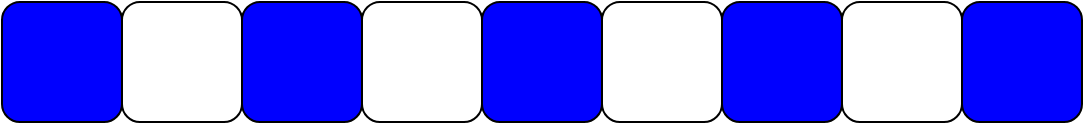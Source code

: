 <mxfile version="28.2.4">
  <diagram name="Page-1" id="suuexSSgnGuTv5H7utfE">
    <mxGraphModel dx="2480" dy="1221" grid="0" gridSize="10" guides="1" tooltips="1" connect="1" arrows="1" fold="1" page="0" pageScale="1" pageWidth="850" pageHeight="1100" math="0" shadow="0">
      <root>
        <mxCell id="0" />
        <mxCell id="1" parent="0" />
        <mxCell id="4FWR1JV6iRT2rkFkOXpq-4" value="" style="rounded=1;whiteSpace=wrap;html=1;fillColor=light-dark(#0000FF,#0000FF);fontColor=#ffffff;strokeColor=light-dark(#000000,#000000);" parent="1" vertex="1">
          <mxGeometry x="-850" y="-45" width="60" height="60" as="geometry" />
        </mxCell>
        <mxCell id="4FWR1JV6iRT2rkFkOXpq-5" value="" style="rounded=1;whiteSpace=wrap;html=1;strokeColor=light-dark(#000000,#000000);" parent="1" vertex="1">
          <mxGeometry x="-790" y="-45" width="60" height="60" as="geometry" />
        </mxCell>
        <mxCell id="4FWR1JV6iRT2rkFkOXpq-6" value="" style="rounded=1;whiteSpace=wrap;html=1;fillColor=light-dark(#0000FF,#0000FF);fontColor=#ffffff;strokeColor=light-dark(#000000,#000000);" parent="1" vertex="1">
          <mxGeometry x="-730" y="-45" width="60" height="60" as="geometry" />
        </mxCell>
        <mxCell id="4FWR1JV6iRT2rkFkOXpq-7" value="" style="rounded=1;whiteSpace=wrap;html=1;strokeColor=light-dark(#000000,#000000);" parent="1" vertex="1">
          <mxGeometry x="-670" y="-45" width="60" height="60" as="geometry" />
        </mxCell>
        <mxCell id="4FWR1JV6iRT2rkFkOXpq-8" value="" style="rounded=1;whiteSpace=wrap;html=1;fillColor=light-dark(#0000FF,#0000FF);fontColor=#ffffff;strokeColor=light-dark(#000000,#000000);" parent="1" vertex="1">
          <mxGeometry x="-610" y="-45" width="60" height="60" as="geometry" />
        </mxCell>
        <mxCell id="4FWR1JV6iRT2rkFkOXpq-9" value="" style="rounded=1;whiteSpace=wrap;html=1;strokeColor=light-dark(#000000,#000000);" parent="1" vertex="1">
          <mxGeometry x="-550" y="-45" width="60" height="60" as="geometry" />
        </mxCell>
        <mxCell id="4FWR1JV6iRT2rkFkOXpq-10" value="" style="rounded=1;whiteSpace=wrap;html=1;fillColor=light-dark(#0000FF,#0000FF);fontColor=#ffffff;strokeColor=light-dark(#000000,#000000);" parent="1" vertex="1">
          <mxGeometry x="-490" y="-45" width="60" height="60" as="geometry" />
        </mxCell>
        <mxCell id="4FWR1JV6iRT2rkFkOXpq-11" value="" style="rounded=1;whiteSpace=wrap;html=1;strokeColor=light-dark(#000000,#000000);" parent="1" vertex="1">
          <mxGeometry x="-430" y="-45" width="60" height="60" as="geometry" />
        </mxCell>
        <mxCell id="Nse0Ydo2CZ2FW5N-C37P-1" value="" style="rounded=1;whiteSpace=wrap;html=1;fillColor=light-dark(#0000FF,#0000FF);fontColor=#ffffff;strokeColor=light-dark(#000000,#000000);" vertex="1" parent="1">
          <mxGeometry x="-370" y="-45" width="60" height="60" as="geometry" />
        </mxCell>
      </root>
    </mxGraphModel>
  </diagram>
</mxfile>
